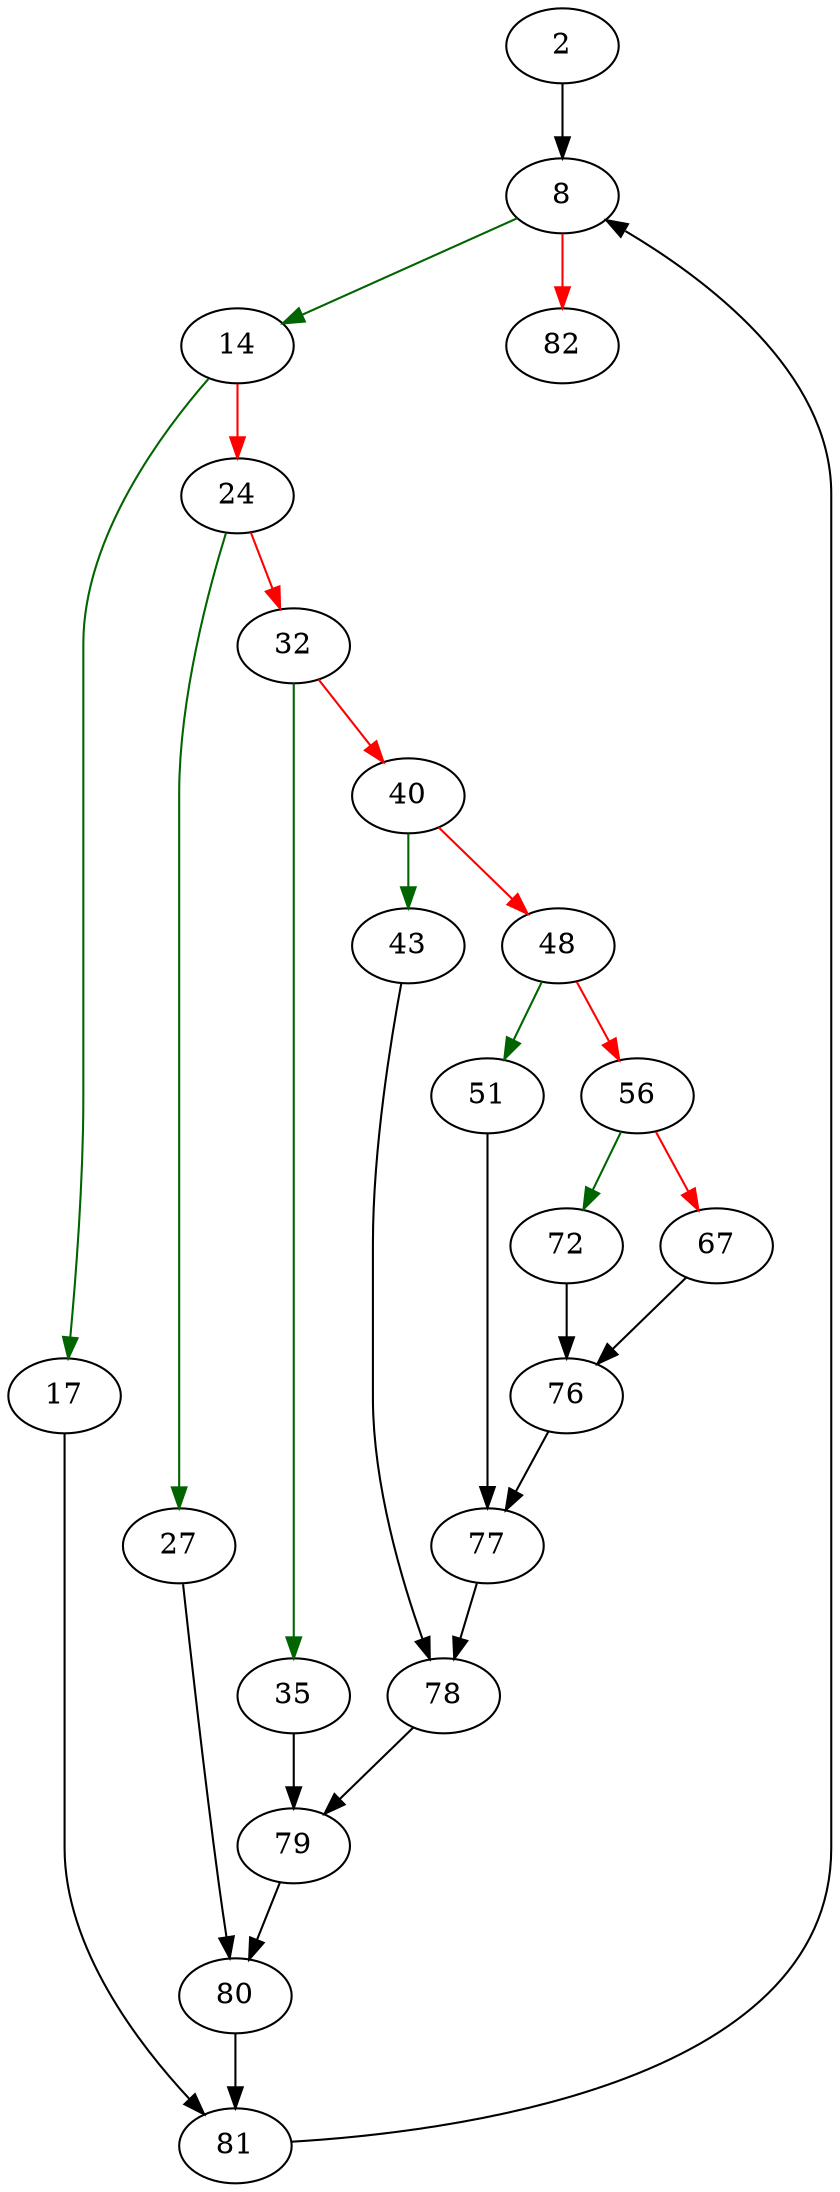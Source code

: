 strict digraph "output_c_string" {
	// Node definitions.
	2 [entry=true];
	8;
	14;
	82;
	17;
	24;
	81;
	27;
	32;
	80;
	35;
	40;
	79;
	43;
	48;
	78;
	51;
	56;
	77;
	72;
	67;
	76;

	// Edge definitions.
	2 -> 8;
	8 -> 14 [
		color=darkgreen
		cond=true
	];
	8 -> 82 [
		color=red
		cond=false
	];
	14 -> 17 [
		color=darkgreen
		cond=true
	];
	14 -> 24 [
		color=red
		cond=false
	];
	17 -> 81;
	24 -> 27 [
		color=darkgreen
		cond=true
	];
	24 -> 32 [
		color=red
		cond=false
	];
	81 -> 8;
	27 -> 80;
	32 -> 35 [
		color=darkgreen
		cond=true
	];
	32 -> 40 [
		color=red
		cond=false
	];
	80 -> 81;
	35 -> 79;
	40 -> 43 [
		color=darkgreen
		cond=true
	];
	40 -> 48 [
		color=red
		cond=false
	];
	79 -> 80;
	43 -> 78;
	48 -> 51 [
		color=darkgreen
		cond=true
	];
	48 -> 56 [
		color=red
		cond=false
	];
	78 -> 79;
	51 -> 77;
	56 -> 72 [
		color=darkgreen
		cond=true
	];
	56 -> 67 [
		color=red
		cond=false
	];
	77 -> 78;
	72 -> 76;
	67 -> 76;
	76 -> 77;
}